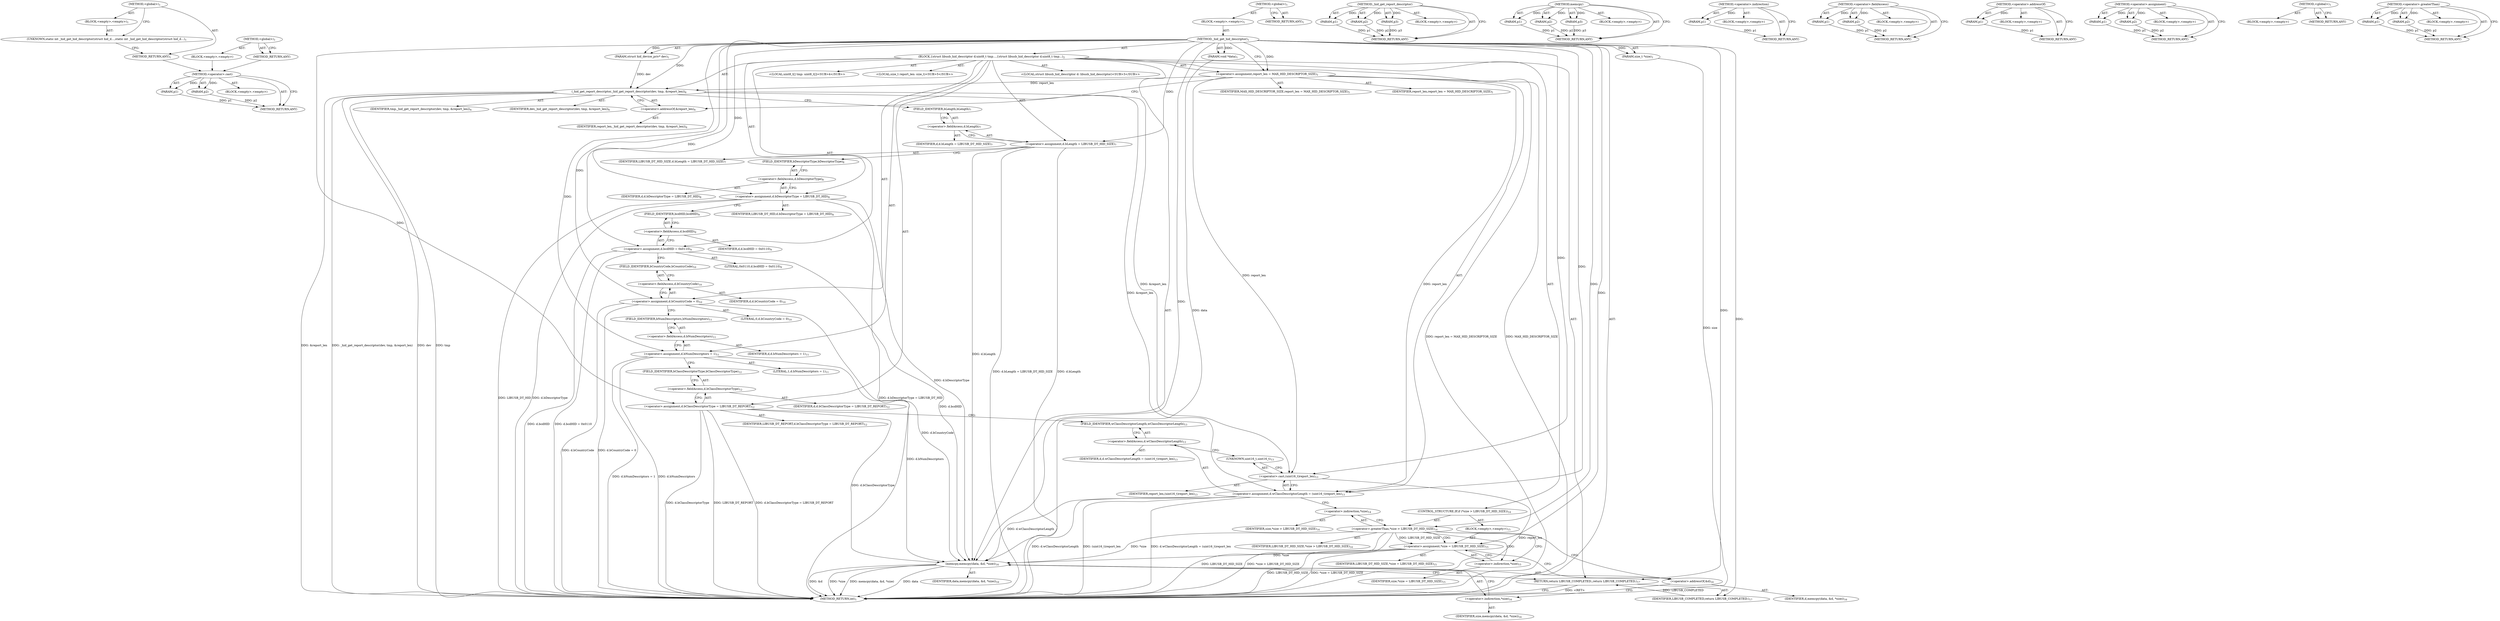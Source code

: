 digraph "&lt;global&gt;" {
vulnerable_128 [label=<(METHOD,&lt;operator&gt;.cast)>];
vulnerable_129 [label=<(PARAM,p1)>];
vulnerable_130 [label=<(PARAM,p2)>];
vulnerable_131 [label=<(BLOCK,&lt;empty&gt;,&lt;empty&gt;)>];
vulnerable_132 [label=<(METHOD_RETURN,ANY)>];
vulnerable_6 [label=<(METHOD,&lt;global&gt;)<SUB>1</SUB>>];
vulnerable_7 [label=<(BLOCK,&lt;empty&gt;,&lt;empty&gt;)<SUB>1</SUB>>];
vulnerable_8 [label=<(METHOD,_hid_get_hid_descriptor)<SUB>1</SUB>>];
vulnerable_9 [label=<(PARAM,struct hid_device_priv* dev)<SUB>1</SUB>>];
vulnerable_10 [label=<(PARAM,void *data)<SUB>1</SUB>>];
vulnerable_11 [label=<(PARAM,size_t *size)<SUB>1</SUB>>];
vulnerable_12 [label=<(BLOCK,{
	struct libusb_hid_descriptor d;
	uint8_t tmp...,{
	struct libusb_hid_descriptor d;
	uint8_t tmp...)<SUB>2</SUB>>];
vulnerable_13 [label="<(LOCAL,struct libusb_hid_descriptor d: libusb_hid_descriptor)<SUB>3</SUB>>"];
vulnerable_14 [label="<(LOCAL,uint8_t[] tmp: uint8_t[])<SUB>4</SUB>>"];
vulnerable_15 [label="<(LOCAL,size_t report_len: size_t)<SUB>5</SUB>>"];
vulnerable_16 [label=<(&lt;operator&gt;.assignment,report_len = MAX_HID_DESCRIPTOR_SIZE)<SUB>5</SUB>>];
vulnerable_17 [label=<(IDENTIFIER,report_len,report_len = MAX_HID_DESCRIPTOR_SIZE)<SUB>5</SUB>>];
vulnerable_18 [label=<(IDENTIFIER,MAX_HID_DESCRIPTOR_SIZE,report_len = MAX_HID_DESCRIPTOR_SIZE)<SUB>5</SUB>>];
vulnerable_19 [label=<(_hid_get_report_descriptor,_hid_get_report_descriptor(dev, tmp, &amp;report_len))<SUB>6</SUB>>];
vulnerable_20 [label=<(IDENTIFIER,dev,_hid_get_report_descriptor(dev, tmp, &amp;report_len))<SUB>6</SUB>>];
vulnerable_21 [label=<(IDENTIFIER,tmp,_hid_get_report_descriptor(dev, tmp, &amp;report_len))<SUB>6</SUB>>];
vulnerable_22 [label=<(&lt;operator&gt;.addressOf,&amp;report_len)<SUB>6</SUB>>];
vulnerable_23 [label=<(IDENTIFIER,report_len,_hid_get_report_descriptor(dev, tmp, &amp;report_len))<SUB>6</SUB>>];
vulnerable_24 [label=<(&lt;operator&gt;.assignment,d.bLength = LIBUSB_DT_HID_SIZE)<SUB>7</SUB>>];
vulnerable_25 [label=<(&lt;operator&gt;.fieldAccess,d.bLength)<SUB>7</SUB>>];
vulnerable_26 [label=<(IDENTIFIER,d,d.bLength = LIBUSB_DT_HID_SIZE)<SUB>7</SUB>>];
vulnerable_27 [label=<(FIELD_IDENTIFIER,bLength,bLength)<SUB>7</SUB>>];
vulnerable_28 [label=<(IDENTIFIER,LIBUSB_DT_HID_SIZE,d.bLength = LIBUSB_DT_HID_SIZE)<SUB>7</SUB>>];
vulnerable_29 [label=<(&lt;operator&gt;.assignment,d.bDescriptorType = LIBUSB_DT_HID)<SUB>8</SUB>>];
vulnerable_30 [label=<(&lt;operator&gt;.fieldAccess,d.bDescriptorType)<SUB>8</SUB>>];
vulnerable_31 [label=<(IDENTIFIER,d,d.bDescriptorType = LIBUSB_DT_HID)<SUB>8</SUB>>];
vulnerable_32 [label=<(FIELD_IDENTIFIER,bDescriptorType,bDescriptorType)<SUB>8</SUB>>];
vulnerable_33 [label=<(IDENTIFIER,LIBUSB_DT_HID,d.bDescriptorType = LIBUSB_DT_HID)<SUB>8</SUB>>];
vulnerable_34 [label=<(&lt;operator&gt;.assignment,d.bcdHID = 0x0110)<SUB>9</SUB>>];
vulnerable_35 [label=<(&lt;operator&gt;.fieldAccess,d.bcdHID)<SUB>9</SUB>>];
vulnerable_36 [label=<(IDENTIFIER,d,d.bcdHID = 0x0110)<SUB>9</SUB>>];
vulnerable_37 [label=<(FIELD_IDENTIFIER,bcdHID,bcdHID)<SUB>9</SUB>>];
vulnerable_38 [label=<(LITERAL,0x0110,d.bcdHID = 0x0110)<SUB>9</SUB>>];
vulnerable_39 [label=<(&lt;operator&gt;.assignment,d.bCountryCode = 0)<SUB>10</SUB>>];
vulnerable_40 [label=<(&lt;operator&gt;.fieldAccess,d.bCountryCode)<SUB>10</SUB>>];
vulnerable_41 [label=<(IDENTIFIER,d,d.bCountryCode = 0)<SUB>10</SUB>>];
vulnerable_42 [label=<(FIELD_IDENTIFIER,bCountryCode,bCountryCode)<SUB>10</SUB>>];
vulnerable_43 [label=<(LITERAL,0,d.bCountryCode = 0)<SUB>10</SUB>>];
vulnerable_44 [label=<(&lt;operator&gt;.assignment,d.bNumDescriptors = 1)<SUB>11</SUB>>];
vulnerable_45 [label=<(&lt;operator&gt;.fieldAccess,d.bNumDescriptors)<SUB>11</SUB>>];
vulnerable_46 [label=<(IDENTIFIER,d,d.bNumDescriptors = 1)<SUB>11</SUB>>];
vulnerable_47 [label=<(FIELD_IDENTIFIER,bNumDescriptors,bNumDescriptors)<SUB>11</SUB>>];
vulnerable_48 [label=<(LITERAL,1,d.bNumDescriptors = 1)<SUB>11</SUB>>];
vulnerable_49 [label=<(&lt;operator&gt;.assignment,d.bClassDescriptorType = LIBUSB_DT_REPORT)<SUB>12</SUB>>];
vulnerable_50 [label=<(&lt;operator&gt;.fieldAccess,d.bClassDescriptorType)<SUB>12</SUB>>];
vulnerable_51 [label=<(IDENTIFIER,d,d.bClassDescriptorType = LIBUSB_DT_REPORT)<SUB>12</SUB>>];
vulnerable_52 [label=<(FIELD_IDENTIFIER,bClassDescriptorType,bClassDescriptorType)<SUB>12</SUB>>];
vulnerable_53 [label=<(IDENTIFIER,LIBUSB_DT_REPORT,d.bClassDescriptorType = LIBUSB_DT_REPORT)<SUB>12</SUB>>];
vulnerable_54 [label=<(&lt;operator&gt;.assignment,d.wClassDescriptorLength = (uint16_t)report_len)<SUB>13</SUB>>];
vulnerable_55 [label=<(&lt;operator&gt;.fieldAccess,d.wClassDescriptorLength)<SUB>13</SUB>>];
vulnerable_56 [label=<(IDENTIFIER,d,d.wClassDescriptorLength = (uint16_t)report_len)<SUB>13</SUB>>];
vulnerable_57 [label=<(FIELD_IDENTIFIER,wClassDescriptorLength,wClassDescriptorLength)<SUB>13</SUB>>];
vulnerable_58 [label=<(&lt;operator&gt;.cast,(uint16_t)report_len)<SUB>13</SUB>>];
vulnerable_59 [label=<(UNKNOWN,uint16_t,uint16_t)<SUB>13</SUB>>];
vulnerable_60 [label=<(IDENTIFIER,report_len,(uint16_t)report_len)<SUB>13</SUB>>];
vulnerable_61 [label=<(CONTROL_STRUCTURE,IF,if (*size &gt; LIBUSB_DT_HID_SIZE))<SUB>14</SUB>>];
vulnerable_62 [label=<(&lt;operator&gt;.greaterThan,*size &gt; LIBUSB_DT_HID_SIZE)<SUB>14</SUB>>];
vulnerable_63 [label=<(&lt;operator&gt;.indirection,*size)<SUB>14</SUB>>];
vulnerable_64 [label=<(IDENTIFIER,size,*size &gt; LIBUSB_DT_HID_SIZE)<SUB>14</SUB>>];
vulnerable_65 [label=<(IDENTIFIER,LIBUSB_DT_HID_SIZE,*size &gt; LIBUSB_DT_HID_SIZE)<SUB>14</SUB>>];
vulnerable_66 [label=<(BLOCK,&lt;empty&gt;,&lt;empty&gt;)<SUB>15</SUB>>];
vulnerable_67 [label=<(&lt;operator&gt;.assignment,*size = LIBUSB_DT_HID_SIZE)<SUB>15</SUB>>];
vulnerable_68 [label=<(&lt;operator&gt;.indirection,*size)<SUB>15</SUB>>];
vulnerable_69 [label=<(IDENTIFIER,size,*size = LIBUSB_DT_HID_SIZE)<SUB>15</SUB>>];
vulnerable_70 [label=<(IDENTIFIER,LIBUSB_DT_HID_SIZE,*size = LIBUSB_DT_HID_SIZE)<SUB>15</SUB>>];
vulnerable_71 [label=<(memcpy,memcpy(data, &amp;d, *size))<SUB>16</SUB>>];
vulnerable_72 [label=<(IDENTIFIER,data,memcpy(data, &amp;d, *size))<SUB>16</SUB>>];
vulnerable_73 [label=<(&lt;operator&gt;.addressOf,&amp;d)<SUB>16</SUB>>];
vulnerable_74 [label=<(IDENTIFIER,d,memcpy(data, &amp;d, *size))<SUB>16</SUB>>];
vulnerable_75 [label=<(&lt;operator&gt;.indirection,*size)<SUB>16</SUB>>];
vulnerable_76 [label=<(IDENTIFIER,size,memcpy(data, &amp;d, *size))<SUB>16</SUB>>];
vulnerable_77 [label=<(RETURN,return LIBUSB_COMPLETED;,return LIBUSB_COMPLETED;)<SUB>17</SUB>>];
vulnerable_78 [label=<(IDENTIFIER,LIBUSB_COMPLETED,return LIBUSB_COMPLETED;)<SUB>17</SUB>>];
vulnerable_79 [label=<(METHOD_RETURN,int)<SUB>1</SUB>>];
vulnerable_81 [label=<(METHOD_RETURN,ANY)<SUB>1</SUB>>];
vulnerable_113 [label=<(METHOD,_hid_get_report_descriptor)>];
vulnerable_114 [label=<(PARAM,p1)>];
vulnerable_115 [label=<(PARAM,p2)>];
vulnerable_116 [label=<(PARAM,p3)>];
vulnerable_117 [label=<(BLOCK,&lt;empty&gt;,&lt;empty&gt;)>];
vulnerable_118 [label=<(METHOD_RETURN,ANY)>];
vulnerable_142 [label=<(METHOD,memcpy)>];
vulnerable_143 [label=<(PARAM,p1)>];
vulnerable_144 [label=<(PARAM,p2)>];
vulnerable_145 [label=<(PARAM,p3)>];
vulnerable_146 [label=<(BLOCK,&lt;empty&gt;,&lt;empty&gt;)>];
vulnerable_147 [label=<(METHOD_RETURN,ANY)>];
vulnerable_138 [label=<(METHOD,&lt;operator&gt;.indirection)>];
vulnerable_139 [label=<(PARAM,p1)>];
vulnerable_140 [label=<(BLOCK,&lt;empty&gt;,&lt;empty&gt;)>];
vulnerable_141 [label=<(METHOD_RETURN,ANY)>];
vulnerable_123 [label=<(METHOD,&lt;operator&gt;.fieldAccess)>];
vulnerable_124 [label=<(PARAM,p1)>];
vulnerable_125 [label=<(PARAM,p2)>];
vulnerable_126 [label=<(BLOCK,&lt;empty&gt;,&lt;empty&gt;)>];
vulnerable_127 [label=<(METHOD_RETURN,ANY)>];
vulnerable_119 [label=<(METHOD,&lt;operator&gt;.addressOf)>];
vulnerable_120 [label=<(PARAM,p1)>];
vulnerable_121 [label=<(BLOCK,&lt;empty&gt;,&lt;empty&gt;)>];
vulnerable_122 [label=<(METHOD_RETURN,ANY)>];
vulnerable_108 [label=<(METHOD,&lt;operator&gt;.assignment)>];
vulnerable_109 [label=<(PARAM,p1)>];
vulnerable_110 [label=<(PARAM,p2)>];
vulnerable_111 [label=<(BLOCK,&lt;empty&gt;,&lt;empty&gt;)>];
vulnerable_112 [label=<(METHOD_RETURN,ANY)>];
vulnerable_102 [label=<(METHOD,&lt;global&gt;)<SUB>1</SUB>>];
vulnerable_103 [label=<(BLOCK,&lt;empty&gt;,&lt;empty&gt;)>];
vulnerable_104 [label=<(METHOD_RETURN,ANY)>];
vulnerable_133 [label=<(METHOD,&lt;operator&gt;.greaterThan)>];
vulnerable_134 [label=<(PARAM,p1)>];
vulnerable_135 [label=<(PARAM,p2)>];
vulnerable_136 [label=<(BLOCK,&lt;empty&gt;,&lt;empty&gt;)>];
vulnerable_137 [label=<(METHOD_RETURN,ANY)>];
fixed_6 [label=<(METHOD,&lt;global&gt;)<SUB>1</SUB>>];
fixed_7 [label=<(BLOCK,&lt;empty&gt;,&lt;empty&gt;)<SUB>1</SUB>>];
fixed_8 [label=<(UNKNOWN,static int _hid_get_hid_descriptor(struct hid_d...,static int _hid_get_hid_descriptor(struct hid_d...)<SUB>1</SUB>>];
fixed_9 [label=<(METHOD_RETURN,ANY)<SUB>1</SUB>>];
fixed_14 [label=<(METHOD,&lt;global&gt;)<SUB>1</SUB>>];
fixed_15 [label=<(BLOCK,&lt;empty&gt;,&lt;empty&gt;)>];
fixed_16 [label=<(METHOD_RETURN,ANY)>];
vulnerable_128 -> vulnerable_129  [key=0, label="AST: "];
vulnerable_128 -> vulnerable_129  [key=1, label="DDG: "];
vulnerable_128 -> vulnerable_131  [key=0, label="AST: "];
vulnerable_128 -> vulnerable_130  [key=0, label="AST: "];
vulnerable_128 -> vulnerable_130  [key=1, label="DDG: "];
vulnerable_128 -> vulnerable_132  [key=0, label="AST: "];
vulnerable_128 -> vulnerable_132  [key=1, label="CFG: "];
vulnerable_129 -> vulnerable_132  [key=0, label="DDG: p1"];
vulnerable_130 -> vulnerable_132  [key=0, label="DDG: p2"];
vulnerable_6 -> vulnerable_7  [key=0, label="AST: "];
vulnerable_6 -> vulnerable_81  [key=0, label="AST: "];
vulnerable_6 -> vulnerable_81  [key=1, label="CFG: "];
vulnerable_7 -> vulnerable_8  [key=0, label="AST: "];
vulnerable_8 -> vulnerable_9  [key=0, label="AST: "];
vulnerable_8 -> vulnerable_9  [key=1, label="DDG: "];
vulnerable_8 -> vulnerable_10  [key=0, label="AST: "];
vulnerable_8 -> vulnerable_10  [key=1, label="DDG: "];
vulnerable_8 -> vulnerable_11  [key=0, label="AST: "];
vulnerable_8 -> vulnerable_11  [key=1, label="DDG: "];
vulnerable_8 -> vulnerable_12  [key=0, label="AST: "];
vulnerable_8 -> vulnerable_79  [key=0, label="AST: "];
vulnerable_8 -> vulnerable_16  [key=0, label="CFG: "];
vulnerable_8 -> vulnerable_16  [key=1, label="DDG: "];
vulnerable_8 -> vulnerable_24  [key=0, label="DDG: "];
vulnerable_8 -> vulnerable_29  [key=0, label="DDG: "];
vulnerable_8 -> vulnerable_34  [key=0, label="DDG: "];
vulnerable_8 -> vulnerable_39  [key=0, label="DDG: "];
vulnerable_8 -> vulnerable_44  [key=0, label="DDG: "];
vulnerable_8 -> vulnerable_49  [key=0, label="DDG: "];
vulnerable_8 -> vulnerable_54  [key=0, label="DDG: "];
vulnerable_8 -> vulnerable_77  [key=0, label="DDG: "];
vulnerable_8 -> vulnerable_19  [key=0, label="DDG: "];
vulnerable_8 -> vulnerable_71  [key=0, label="DDG: "];
vulnerable_8 -> vulnerable_78  [key=0, label="DDG: "];
vulnerable_8 -> vulnerable_58  [key=0, label="DDG: "];
vulnerable_8 -> vulnerable_62  [key=0, label="DDG: "];
vulnerable_8 -> vulnerable_67  [key=0, label="DDG: "];
vulnerable_9 -> vulnerable_19  [key=0, label="DDG: dev"];
vulnerable_10 -> vulnerable_71  [key=0, label="DDG: data"];
vulnerable_11 -> vulnerable_79  [key=0, label="DDG: size"];
vulnerable_12 -> vulnerable_13  [key=0, label="AST: "];
vulnerable_12 -> vulnerable_14  [key=0, label="AST: "];
vulnerable_12 -> vulnerable_15  [key=0, label="AST: "];
vulnerable_12 -> vulnerable_16  [key=0, label="AST: "];
vulnerable_12 -> vulnerable_19  [key=0, label="AST: "];
vulnerable_12 -> vulnerable_24  [key=0, label="AST: "];
vulnerable_12 -> vulnerable_29  [key=0, label="AST: "];
vulnerable_12 -> vulnerable_34  [key=0, label="AST: "];
vulnerable_12 -> vulnerable_39  [key=0, label="AST: "];
vulnerable_12 -> vulnerable_44  [key=0, label="AST: "];
vulnerable_12 -> vulnerable_49  [key=0, label="AST: "];
vulnerable_12 -> vulnerable_54  [key=0, label="AST: "];
vulnerable_12 -> vulnerable_61  [key=0, label="AST: "];
vulnerable_12 -> vulnerable_71  [key=0, label="AST: "];
vulnerable_12 -> vulnerable_77  [key=0, label="AST: "];
vulnerable_16 -> vulnerable_17  [key=0, label="AST: "];
vulnerable_16 -> vulnerable_18  [key=0, label="AST: "];
vulnerable_16 -> vulnerable_22  [key=0, label="CFG: "];
vulnerable_16 -> vulnerable_79  [key=0, label="DDG: report_len = MAX_HID_DESCRIPTOR_SIZE"];
vulnerable_16 -> vulnerable_79  [key=1, label="DDG: MAX_HID_DESCRIPTOR_SIZE"];
vulnerable_16 -> vulnerable_54  [key=0, label="DDG: report_len"];
vulnerable_16 -> vulnerable_19  [key=0, label="DDG: report_len"];
vulnerable_16 -> vulnerable_58  [key=0, label="DDG: report_len"];
vulnerable_19 -> vulnerable_20  [key=0, label="AST: "];
vulnerable_19 -> vulnerable_21  [key=0, label="AST: "];
vulnerable_19 -> vulnerable_22  [key=0, label="AST: "];
vulnerable_19 -> vulnerable_27  [key=0, label="CFG: "];
vulnerable_19 -> vulnerable_79  [key=0, label="DDG: dev"];
vulnerable_19 -> vulnerable_79  [key=1, label="DDG: tmp"];
vulnerable_19 -> vulnerable_79  [key=2, label="DDG: &amp;report_len"];
vulnerable_19 -> vulnerable_79  [key=3, label="DDG: _hid_get_report_descriptor(dev, tmp, &amp;report_len)"];
vulnerable_19 -> vulnerable_54  [key=0, label="DDG: &amp;report_len"];
vulnerable_19 -> vulnerable_58  [key=0, label="DDG: &amp;report_len"];
vulnerable_22 -> vulnerable_23  [key=0, label="AST: "];
vulnerable_22 -> vulnerable_19  [key=0, label="CFG: "];
vulnerable_24 -> vulnerable_25  [key=0, label="AST: "];
vulnerable_24 -> vulnerable_28  [key=0, label="AST: "];
vulnerable_24 -> vulnerable_32  [key=0, label="CFG: "];
vulnerable_24 -> vulnerable_79  [key=0, label="DDG: d.bLength"];
vulnerable_24 -> vulnerable_79  [key=1, label="DDG: d.bLength = LIBUSB_DT_HID_SIZE"];
vulnerable_24 -> vulnerable_71  [key=0, label="DDG: d.bLength"];
vulnerable_25 -> vulnerable_26  [key=0, label="AST: "];
vulnerable_25 -> vulnerable_27  [key=0, label="AST: "];
vulnerable_25 -> vulnerable_24  [key=0, label="CFG: "];
vulnerable_27 -> vulnerable_25  [key=0, label="CFG: "];
vulnerable_29 -> vulnerable_30  [key=0, label="AST: "];
vulnerable_29 -> vulnerable_33  [key=0, label="AST: "];
vulnerable_29 -> vulnerable_37  [key=0, label="CFG: "];
vulnerable_29 -> vulnerable_79  [key=0, label="DDG: d.bDescriptorType"];
vulnerable_29 -> vulnerable_79  [key=1, label="DDG: d.bDescriptorType = LIBUSB_DT_HID"];
vulnerable_29 -> vulnerable_79  [key=2, label="DDG: LIBUSB_DT_HID"];
vulnerable_29 -> vulnerable_71  [key=0, label="DDG: d.bDescriptorType"];
vulnerable_30 -> vulnerable_31  [key=0, label="AST: "];
vulnerable_30 -> vulnerable_32  [key=0, label="AST: "];
vulnerable_30 -> vulnerable_29  [key=0, label="CFG: "];
vulnerable_32 -> vulnerable_30  [key=0, label="CFG: "];
vulnerable_34 -> vulnerable_35  [key=0, label="AST: "];
vulnerable_34 -> vulnerable_38  [key=0, label="AST: "];
vulnerable_34 -> vulnerable_42  [key=0, label="CFG: "];
vulnerable_34 -> vulnerable_79  [key=0, label="DDG: d.bcdHID"];
vulnerable_34 -> vulnerable_79  [key=1, label="DDG: d.bcdHID = 0x0110"];
vulnerable_34 -> vulnerable_71  [key=0, label="DDG: d.bcdHID"];
vulnerable_35 -> vulnerable_36  [key=0, label="AST: "];
vulnerable_35 -> vulnerable_37  [key=0, label="AST: "];
vulnerable_35 -> vulnerable_34  [key=0, label="CFG: "];
vulnerable_37 -> vulnerable_35  [key=0, label="CFG: "];
vulnerable_39 -> vulnerable_40  [key=0, label="AST: "];
vulnerable_39 -> vulnerable_43  [key=0, label="AST: "];
vulnerable_39 -> vulnerable_47  [key=0, label="CFG: "];
vulnerable_39 -> vulnerable_79  [key=0, label="DDG: d.bCountryCode"];
vulnerable_39 -> vulnerable_79  [key=1, label="DDG: d.bCountryCode = 0"];
vulnerable_39 -> vulnerable_71  [key=0, label="DDG: d.bCountryCode"];
vulnerable_40 -> vulnerable_41  [key=0, label="AST: "];
vulnerable_40 -> vulnerable_42  [key=0, label="AST: "];
vulnerable_40 -> vulnerable_39  [key=0, label="CFG: "];
vulnerable_42 -> vulnerable_40  [key=0, label="CFG: "];
vulnerable_44 -> vulnerable_45  [key=0, label="AST: "];
vulnerable_44 -> vulnerable_48  [key=0, label="AST: "];
vulnerable_44 -> vulnerable_52  [key=0, label="CFG: "];
vulnerable_44 -> vulnerable_79  [key=0, label="DDG: d.bNumDescriptors"];
vulnerable_44 -> vulnerable_79  [key=1, label="DDG: d.bNumDescriptors = 1"];
vulnerable_44 -> vulnerable_71  [key=0, label="DDG: d.bNumDescriptors"];
vulnerable_45 -> vulnerable_46  [key=0, label="AST: "];
vulnerable_45 -> vulnerable_47  [key=0, label="AST: "];
vulnerable_45 -> vulnerable_44  [key=0, label="CFG: "];
vulnerable_47 -> vulnerable_45  [key=0, label="CFG: "];
vulnerable_49 -> vulnerable_50  [key=0, label="AST: "];
vulnerable_49 -> vulnerable_53  [key=0, label="AST: "];
vulnerable_49 -> vulnerable_57  [key=0, label="CFG: "];
vulnerable_49 -> vulnerable_79  [key=0, label="DDG: d.bClassDescriptorType"];
vulnerable_49 -> vulnerable_79  [key=1, label="DDG: d.bClassDescriptorType = LIBUSB_DT_REPORT"];
vulnerable_49 -> vulnerable_79  [key=2, label="DDG: LIBUSB_DT_REPORT"];
vulnerable_49 -> vulnerable_71  [key=0, label="DDG: d.bClassDescriptorType"];
vulnerable_50 -> vulnerable_51  [key=0, label="AST: "];
vulnerable_50 -> vulnerable_52  [key=0, label="AST: "];
vulnerable_50 -> vulnerable_49  [key=0, label="CFG: "];
vulnerable_52 -> vulnerable_50  [key=0, label="CFG: "];
vulnerable_54 -> vulnerable_55  [key=0, label="AST: "];
vulnerable_54 -> vulnerable_58  [key=0, label="AST: "];
vulnerable_54 -> vulnerable_63  [key=0, label="CFG: "];
vulnerable_54 -> vulnerable_79  [key=0, label="DDG: d.wClassDescriptorLength"];
vulnerable_54 -> vulnerable_79  [key=1, label="DDG: (uint16_t)report_len"];
vulnerable_54 -> vulnerable_79  [key=2, label="DDG: d.wClassDescriptorLength = (uint16_t)report_len"];
vulnerable_54 -> vulnerable_71  [key=0, label="DDG: d.wClassDescriptorLength"];
vulnerable_55 -> vulnerable_56  [key=0, label="AST: "];
vulnerable_55 -> vulnerable_57  [key=0, label="AST: "];
vulnerable_55 -> vulnerable_59  [key=0, label="CFG: "];
vulnerable_57 -> vulnerable_55  [key=0, label="CFG: "];
vulnerable_58 -> vulnerable_59  [key=0, label="AST: "];
vulnerable_58 -> vulnerable_60  [key=0, label="AST: "];
vulnerable_58 -> vulnerable_54  [key=0, label="CFG: "];
vulnerable_58 -> vulnerable_79  [key=0, label="DDG: report_len"];
vulnerable_59 -> vulnerable_58  [key=0, label="CFG: "];
vulnerable_61 -> vulnerable_62  [key=0, label="AST: "];
vulnerable_61 -> vulnerable_66  [key=0, label="AST: "];
vulnerable_62 -> vulnerable_63  [key=0, label="AST: "];
vulnerable_62 -> vulnerable_65  [key=0, label="AST: "];
vulnerable_62 -> vulnerable_68  [key=0, label="CFG: "];
vulnerable_62 -> vulnerable_68  [key=1, label="CDG: "];
vulnerable_62 -> vulnerable_73  [key=0, label="CFG: "];
vulnerable_62 -> vulnerable_79  [key=0, label="DDG: LIBUSB_DT_HID_SIZE"];
vulnerable_62 -> vulnerable_79  [key=1, label="DDG: *size &gt; LIBUSB_DT_HID_SIZE"];
vulnerable_62 -> vulnerable_71  [key=0, label="DDG: *size"];
vulnerable_62 -> vulnerable_67  [key=0, label="DDG: LIBUSB_DT_HID_SIZE"];
vulnerable_62 -> vulnerable_67  [key=1, label="CDG: "];
vulnerable_63 -> vulnerable_64  [key=0, label="AST: "];
vulnerable_63 -> vulnerable_62  [key=0, label="CFG: "];
vulnerable_66 -> vulnerable_67  [key=0, label="AST: "];
vulnerable_67 -> vulnerable_68  [key=0, label="AST: "];
vulnerable_67 -> vulnerable_70  [key=0, label="AST: "];
vulnerable_67 -> vulnerable_73  [key=0, label="CFG: "];
vulnerable_67 -> vulnerable_79  [key=0, label="DDG: LIBUSB_DT_HID_SIZE"];
vulnerable_67 -> vulnerable_79  [key=1, label="DDG: *size = LIBUSB_DT_HID_SIZE"];
vulnerable_67 -> vulnerable_71  [key=0, label="DDG: *size"];
vulnerable_68 -> vulnerable_69  [key=0, label="AST: "];
vulnerable_68 -> vulnerable_67  [key=0, label="CFG: "];
vulnerable_71 -> vulnerable_72  [key=0, label="AST: "];
vulnerable_71 -> vulnerable_73  [key=0, label="AST: "];
vulnerable_71 -> vulnerable_75  [key=0, label="AST: "];
vulnerable_71 -> vulnerable_77  [key=0, label="CFG: "];
vulnerable_71 -> vulnerable_79  [key=0, label="DDG: data"];
vulnerable_71 -> vulnerable_79  [key=1, label="DDG: &amp;d"];
vulnerable_71 -> vulnerable_79  [key=2, label="DDG: *size"];
vulnerable_71 -> vulnerable_79  [key=3, label="DDG: memcpy(data, &amp;d, *size)"];
vulnerable_73 -> vulnerable_74  [key=0, label="AST: "];
vulnerable_73 -> vulnerable_75  [key=0, label="CFG: "];
vulnerable_75 -> vulnerable_76  [key=0, label="AST: "];
vulnerable_75 -> vulnerable_71  [key=0, label="CFG: "];
vulnerable_77 -> vulnerable_78  [key=0, label="AST: "];
vulnerable_77 -> vulnerable_79  [key=0, label="CFG: "];
vulnerable_77 -> vulnerable_79  [key=1, label="DDG: &lt;RET&gt;"];
vulnerable_78 -> vulnerable_77  [key=0, label="DDG: LIBUSB_COMPLETED"];
vulnerable_113 -> vulnerable_114  [key=0, label="AST: "];
vulnerable_113 -> vulnerable_114  [key=1, label="DDG: "];
vulnerable_113 -> vulnerable_117  [key=0, label="AST: "];
vulnerable_113 -> vulnerable_115  [key=0, label="AST: "];
vulnerable_113 -> vulnerable_115  [key=1, label="DDG: "];
vulnerable_113 -> vulnerable_118  [key=0, label="AST: "];
vulnerable_113 -> vulnerable_118  [key=1, label="CFG: "];
vulnerable_113 -> vulnerable_116  [key=0, label="AST: "];
vulnerable_113 -> vulnerable_116  [key=1, label="DDG: "];
vulnerable_114 -> vulnerable_118  [key=0, label="DDG: p1"];
vulnerable_115 -> vulnerable_118  [key=0, label="DDG: p2"];
vulnerable_116 -> vulnerable_118  [key=0, label="DDG: p3"];
vulnerable_142 -> vulnerable_143  [key=0, label="AST: "];
vulnerable_142 -> vulnerable_143  [key=1, label="DDG: "];
vulnerable_142 -> vulnerable_146  [key=0, label="AST: "];
vulnerable_142 -> vulnerable_144  [key=0, label="AST: "];
vulnerable_142 -> vulnerable_144  [key=1, label="DDG: "];
vulnerable_142 -> vulnerable_147  [key=0, label="AST: "];
vulnerable_142 -> vulnerable_147  [key=1, label="CFG: "];
vulnerable_142 -> vulnerable_145  [key=0, label="AST: "];
vulnerable_142 -> vulnerable_145  [key=1, label="DDG: "];
vulnerable_143 -> vulnerable_147  [key=0, label="DDG: p1"];
vulnerable_144 -> vulnerable_147  [key=0, label="DDG: p2"];
vulnerable_145 -> vulnerable_147  [key=0, label="DDG: p3"];
vulnerable_138 -> vulnerable_139  [key=0, label="AST: "];
vulnerable_138 -> vulnerable_139  [key=1, label="DDG: "];
vulnerable_138 -> vulnerable_140  [key=0, label="AST: "];
vulnerable_138 -> vulnerable_141  [key=0, label="AST: "];
vulnerable_138 -> vulnerable_141  [key=1, label="CFG: "];
vulnerable_139 -> vulnerable_141  [key=0, label="DDG: p1"];
vulnerable_123 -> vulnerable_124  [key=0, label="AST: "];
vulnerable_123 -> vulnerable_124  [key=1, label="DDG: "];
vulnerable_123 -> vulnerable_126  [key=0, label="AST: "];
vulnerable_123 -> vulnerable_125  [key=0, label="AST: "];
vulnerable_123 -> vulnerable_125  [key=1, label="DDG: "];
vulnerable_123 -> vulnerable_127  [key=0, label="AST: "];
vulnerable_123 -> vulnerable_127  [key=1, label="CFG: "];
vulnerable_124 -> vulnerable_127  [key=0, label="DDG: p1"];
vulnerable_125 -> vulnerable_127  [key=0, label="DDG: p2"];
vulnerable_119 -> vulnerable_120  [key=0, label="AST: "];
vulnerable_119 -> vulnerable_120  [key=1, label="DDG: "];
vulnerable_119 -> vulnerable_121  [key=0, label="AST: "];
vulnerable_119 -> vulnerable_122  [key=0, label="AST: "];
vulnerable_119 -> vulnerable_122  [key=1, label="CFG: "];
vulnerable_120 -> vulnerable_122  [key=0, label="DDG: p1"];
vulnerable_108 -> vulnerable_109  [key=0, label="AST: "];
vulnerable_108 -> vulnerable_109  [key=1, label="DDG: "];
vulnerable_108 -> vulnerable_111  [key=0, label="AST: "];
vulnerable_108 -> vulnerable_110  [key=0, label="AST: "];
vulnerable_108 -> vulnerable_110  [key=1, label="DDG: "];
vulnerable_108 -> vulnerable_112  [key=0, label="AST: "];
vulnerable_108 -> vulnerable_112  [key=1, label="CFG: "];
vulnerable_109 -> vulnerable_112  [key=0, label="DDG: p1"];
vulnerable_110 -> vulnerable_112  [key=0, label="DDG: p2"];
vulnerable_102 -> vulnerable_103  [key=0, label="AST: "];
vulnerable_102 -> vulnerable_104  [key=0, label="AST: "];
vulnerable_102 -> vulnerable_104  [key=1, label="CFG: "];
vulnerable_133 -> vulnerable_134  [key=0, label="AST: "];
vulnerable_133 -> vulnerable_134  [key=1, label="DDG: "];
vulnerable_133 -> vulnerable_136  [key=0, label="AST: "];
vulnerable_133 -> vulnerable_135  [key=0, label="AST: "];
vulnerable_133 -> vulnerable_135  [key=1, label="DDG: "];
vulnerable_133 -> vulnerable_137  [key=0, label="AST: "];
vulnerable_133 -> vulnerable_137  [key=1, label="CFG: "];
vulnerable_134 -> vulnerable_137  [key=0, label="DDG: p1"];
vulnerable_135 -> vulnerable_137  [key=0, label="DDG: p2"];
fixed_6 -> fixed_7  [key=0, label="AST: "];
fixed_6 -> fixed_9  [key=0, label="AST: "];
fixed_6 -> fixed_8  [key=0, label="CFG: "];
fixed_7 -> fixed_8  [key=0, label="AST: "];
fixed_8 -> fixed_9  [key=0, label="CFG: "];
fixed_9 -> vulnerable_128  [key=0];
fixed_14 -> fixed_15  [key=0, label="AST: "];
fixed_14 -> fixed_16  [key=0, label="AST: "];
fixed_14 -> fixed_16  [key=1, label="CFG: "];
fixed_15 -> vulnerable_128  [key=0];
fixed_16 -> vulnerable_128  [key=0];
}

